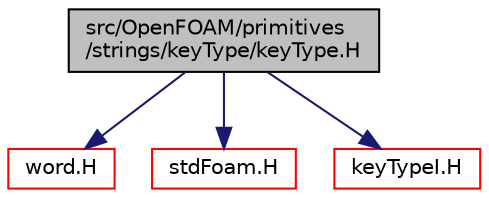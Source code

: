 digraph "src/OpenFOAM/primitives/strings/keyType/keyType.H"
{
  bgcolor="transparent";
  edge [fontname="Helvetica",fontsize="10",labelfontname="Helvetica",labelfontsize="10"];
  node [fontname="Helvetica",fontsize="10",shape=record];
  Node1 [label="src/OpenFOAM/primitives\l/strings/keyType/keyType.H",height=0.2,width=0.4,color="black", fillcolor="grey75", style="filled" fontcolor="black"];
  Node1 -> Node2 [color="midnightblue",fontsize="10",style="solid",fontname="Helvetica"];
  Node2 [label="word.H",height=0.2,width=0.4,color="red",URL="$word_8H.html"];
  Node1 -> Node3 [color="midnightblue",fontsize="10",style="solid",fontname="Helvetica"];
  Node3 [label="stdFoam.H",height=0.2,width=0.4,color="red",URL="$stdFoam_8H.html"];
  Node1 -> Node4 [color="midnightblue",fontsize="10",style="solid",fontname="Helvetica"];
  Node4 [label="keyTypeI.H",height=0.2,width=0.4,color="red",URL="$keyTypeI_8H.html"];
}
